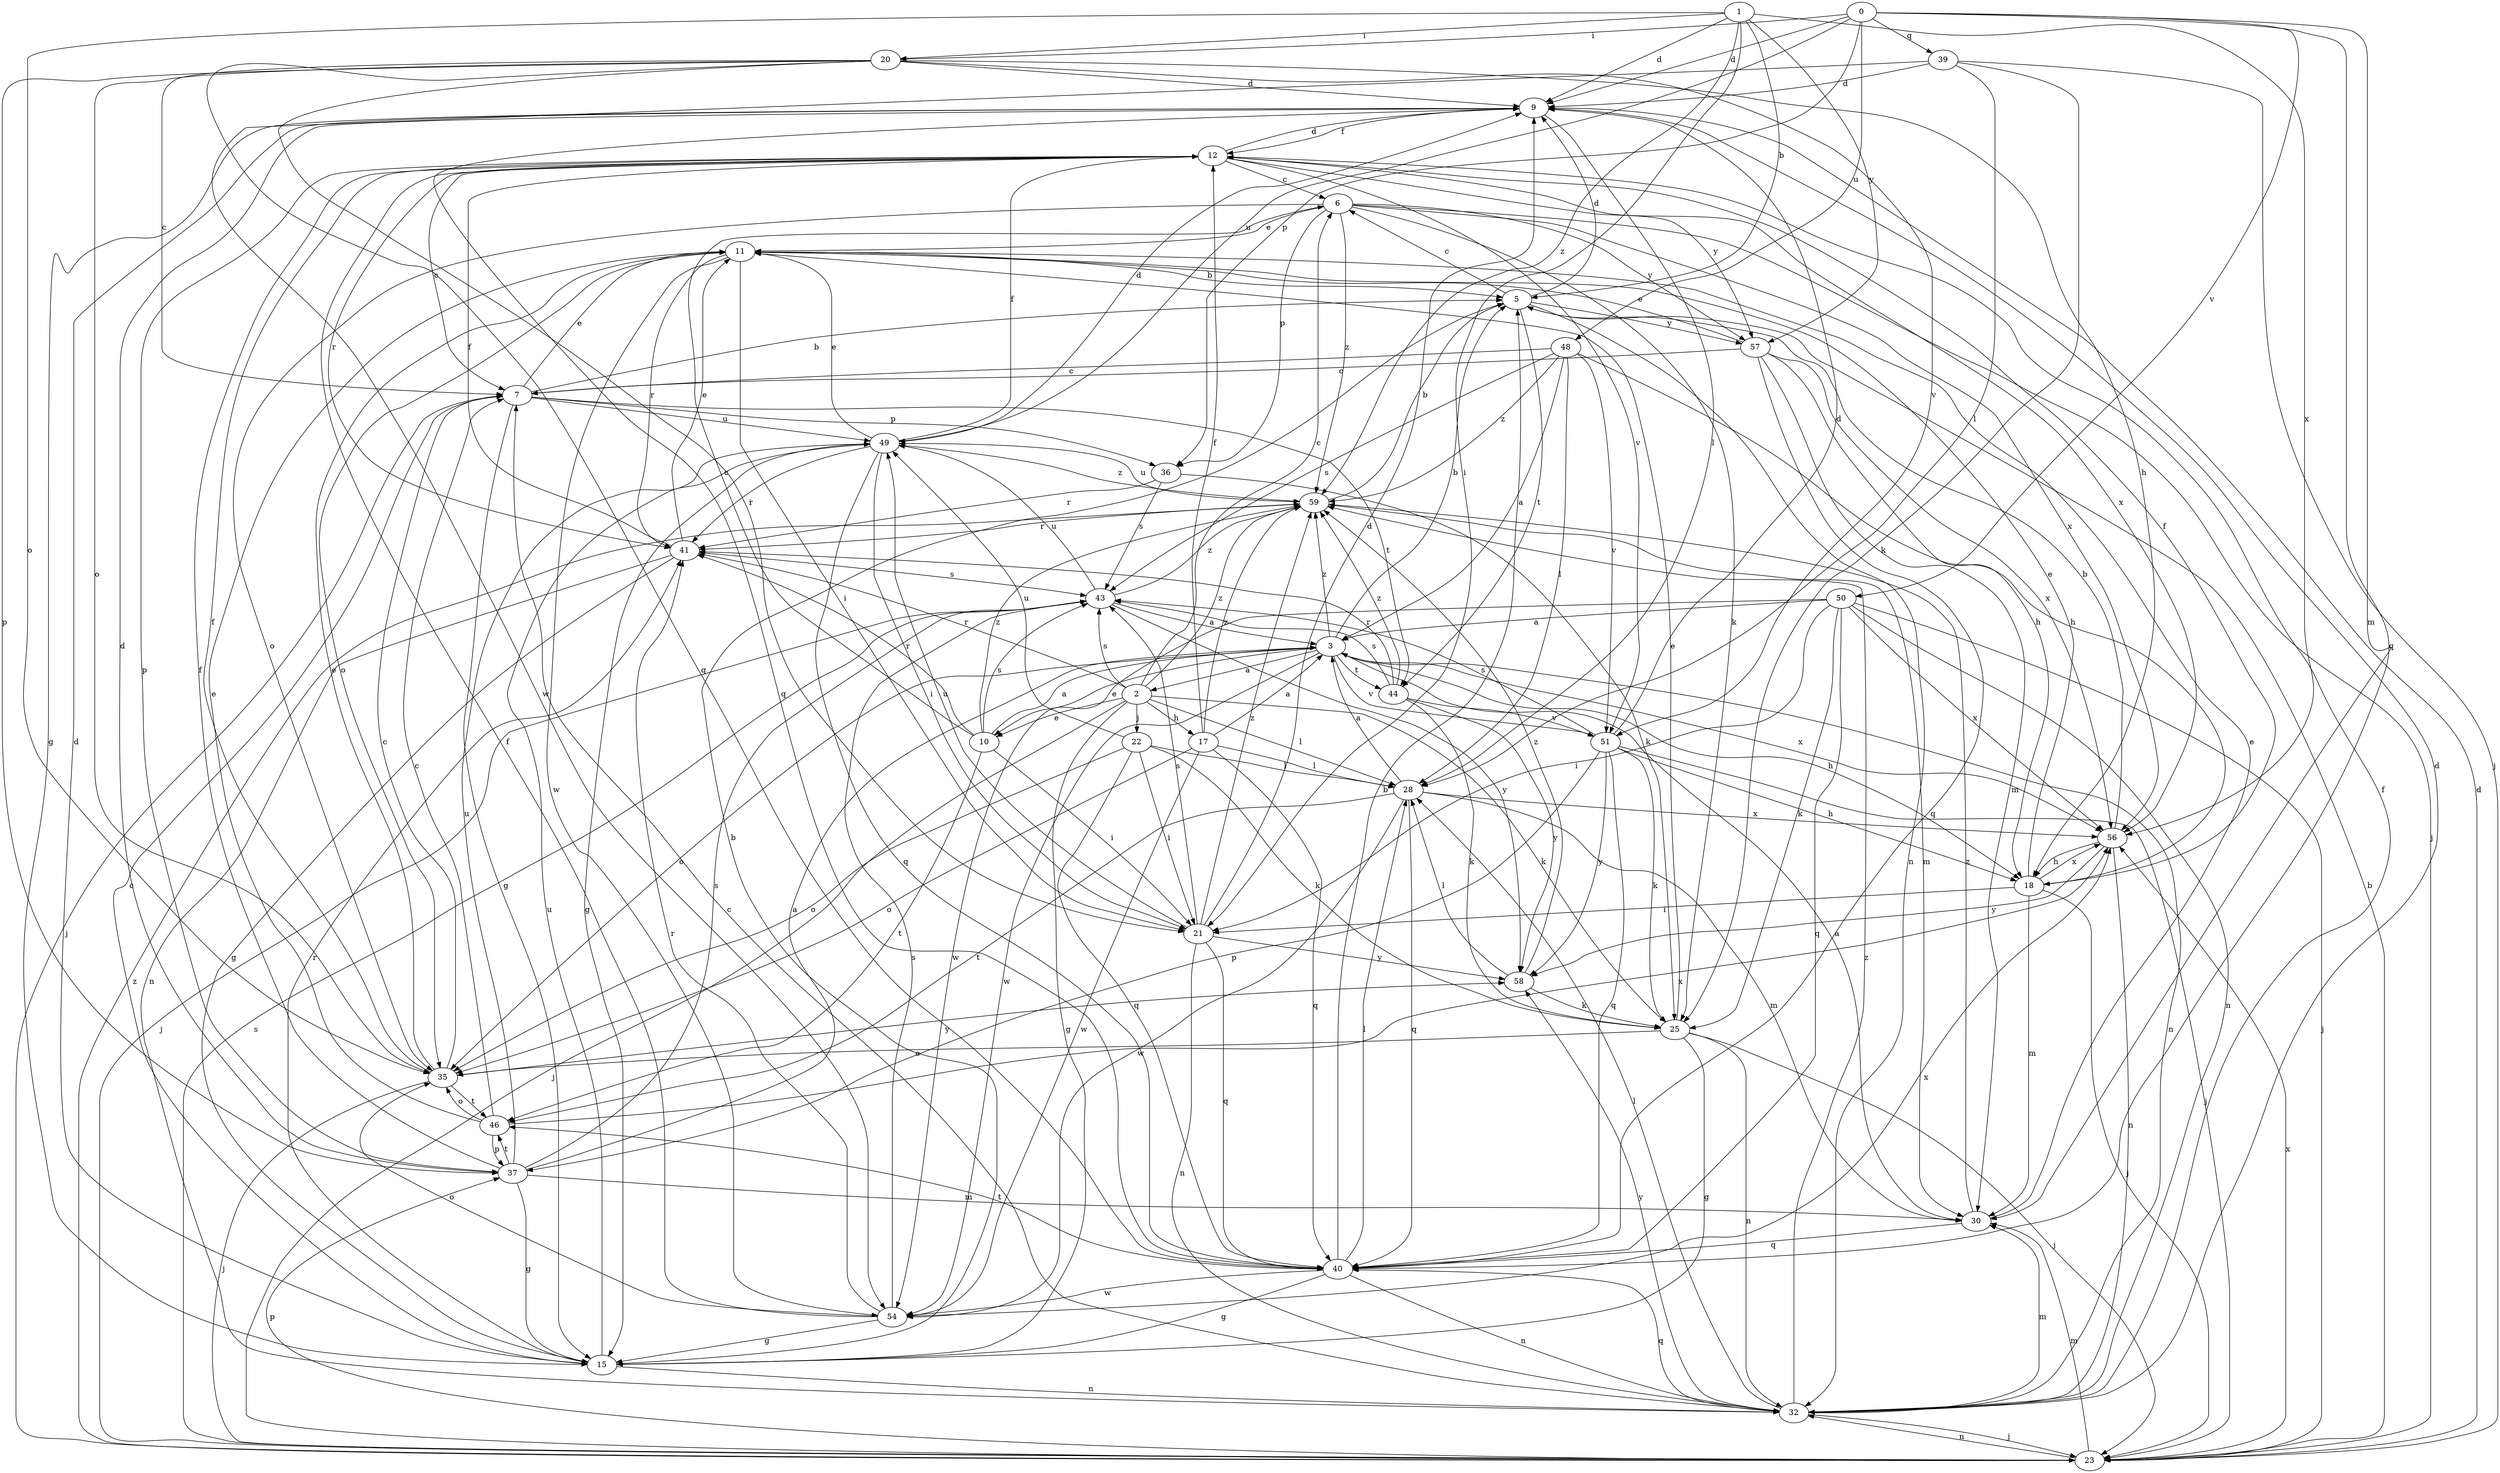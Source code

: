 strict digraph  {
0;
1;
2;
3;
5;
6;
7;
9;
10;
11;
12;
15;
17;
18;
20;
21;
22;
23;
25;
28;
30;
32;
35;
36;
37;
39;
40;
41;
43;
44;
46;
48;
49;
50;
51;
54;
56;
57;
58;
59;
0 -> 9  [label=d];
0 -> 20  [label=i];
0 -> 30  [label=m];
0 -> 36  [label=p];
0 -> 39  [label=q];
0 -> 40  [label=q];
0 -> 48  [label=u];
0 -> 49  [label=u];
0 -> 50  [label=v];
1 -> 5  [label=b];
1 -> 9  [label=d];
1 -> 20  [label=i];
1 -> 21  [label=i];
1 -> 35  [label=o];
1 -> 56  [label=x];
1 -> 57  [label=y];
1 -> 59  [label=z];
2 -> 6  [label=c];
2 -> 10  [label=e];
2 -> 15  [label=g];
2 -> 17  [label=h];
2 -> 22  [label=j];
2 -> 23  [label=j];
2 -> 25  [label=k];
2 -> 28  [label=l];
2 -> 41  [label=r];
2 -> 43  [label=s];
2 -> 59  [label=z];
3 -> 2  [label=a];
3 -> 5  [label=b];
3 -> 10  [label=e];
3 -> 18  [label=h];
3 -> 32  [label=n];
3 -> 35  [label=o];
3 -> 44  [label=t];
3 -> 51  [label=v];
3 -> 54  [label=w];
3 -> 56  [label=x];
3 -> 59  [label=z];
5 -> 6  [label=c];
5 -> 9  [label=d];
5 -> 32  [label=n];
5 -> 44  [label=t];
5 -> 57  [label=y];
6 -> 11  [label=e];
6 -> 23  [label=j];
6 -> 25  [label=k];
6 -> 35  [label=o];
6 -> 36  [label=p];
6 -> 56  [label=x];
6 -> 57  [label=y];
6 -> 59  [label=z];
7 -> 5  [label=b];
7 -> 11  [label=e];
7 -> 15  [label=g];
7 -> 23  [label=j];
7 -> 36  [label=p];
7 -> 44  [label=t];
7 -> 49  [label=u];
9 -> 12  [label=f];
9 -> 15  [label=g];
9 -> 28  [label=l];
9 -> 40  [label=q];
10 -> 3  [label=a];
10 -> 6  [label=c];
10 -> 21  [label=i];
10 -> 41  [label=r];
10 -> 43  [label=s];
10 -> 46  [label=t];
10 -> 59  [label=z];
11 -> 5  [label=b];
11 -> 21  [label=i];
11 -> 35  [label=o];
11 -> 41  [label=r];
11 -> 54  [label=w];
12 -> 6  [label=c];
12 -> 7  [label=c];
12 -> 9  [label=d];
12 -> 37  [label=p];
12 -> 41  [label=r];
12 -> 51  [label=v];
12 -> 56  [label=x];
12 -> 57  [label=y];
15 -> 5  [label=b];
15 -> 7  [label=c];
15 -> 9  [label=d];
15 -> 32  [label=n];
15 -> 41  [label=r];
15 -> 49  [label=u];
17 -> 3  [label=a];
17 -> 12  [label=f];
17 -> 28  [label=l];
17 -> 35  [label=o];
17 -> 40  [label=q];
17 -> 54  [label=w];
17 -> 59  [label=z];
18 -> 11  [label=e];
18 -> 12  [label=f];
18 -> 21  [label=i];
18 -> 23  [label=j];
18 -> 30  [label=m];
18 -> 56  [label=x];
20 -> 7  [label=c];
20 -> 9  [label=d];
20 -> 18  [label=h];
20 -> 21  [label=i];
20 -> 35  [label=o];
20 -> 37  [label=p];
20 -> 40  [label=q];
20 -> 51  [label=v];
21 -> 9  [label=d];
21 -> 32  [label=n];
21 -> 40  [label=q];
21 -> 43  [label=s];
21 -> 49  [label=u];
21 -> 58  [label=y];
21 -> 59  [label=z];
22 -> 21  [label=i];
22 -> 25  [label=k];
22 -> 28  [label=l];
22 -> 35  [label=o];
22 -> 40  [label=q];
22 -> 49  [label=u];
23 -> 5  [label=b];
23 -> 9  [label=d];
23 -> 30  [label=m];
23 -> 32  [label=n];
23 -> 37  [label=p];
23 -> 43  [label=s];
23 -> 56  [label=x];
23 -> 59  [label=z];
25 -> 11  [label=e];
25 -> 15  [label=g];
25 -> 23  [label=j];
25 -> 32  [label=n];
25 -> 35  [label=o];
28 -> 3  [label=a];
28 -> 30  [label=m];
28 -> 40  [label=q];
28 -> 46  [label=t];
28 -> 54  [label=w];
28 -> 56  [label=x];
30 -> 3  [label=a];
30 -> 11  [label=e];
30 -> 40  [label=q];
30 -> 59  [label=z];
32 -> 7  [label=c];
32 -> 9  [label=d];
32 -> 12  [label=f];
32 -> 23  [label=j];
32 -> 28  [label=l];
32 -> 30  [label=m];
32 -> 40  [label=q];
32 -> 58  [label=y];
32 -> 59  [label=z];
35 -> 7  [label=c];
35 -> 11  [label=e];
35 -> 12  [label=f];
35 -> 23  [label=j];
35 -> 46  [label=t];
35 -> 58  [label=y];
36 -> 25  [label=k];
36 -> 41  [label=r];
36 -> 43  [label=s];
37 -> 3  [label=a];
37 -> 9  [label=d];
37 -> 12  [label=f];
37 -> 15  [label=g];
37 -> 30  [label=m];
37 -> 43  [label=s];
37 -> 46  [label=t];
37 -> 49  [label=u];
39 -> 9  [label=d];
39 -> 23  [label=j];
39 -> 25  [label=k];
39 -> 28  [label=l];
39 -> 54  [label=w];
40 -> 5  [label=b];
40 -> 15  [label=g];
40 -> 28  [label=l];
40 -> 32  [label=n];
40 -> 46  [label=t];
40 -> 54  [label=w];
41 -> 11  [label=e];
41 -> 12  [label=f];
41 -> 15  [label=g];
41 -> 32  [label=n];
41 -> 43  [label=s];
43 -> 3  [label=a];
43 -> 23  [label=j];
43 -> 49  [label=u];
43 -> 58  [label=y];
43 -> 59  [label=z];
44 -> 25  [label=k];
44 -> 41  [label=r];
44 -> 43  [label=s];
44 -> 51  [label=v];
44 -> 58  [label=y];
44 -> 59  [label=z];
46 -> 7  [label=c];
46 -> 11  [label=e];
46 -> 35  [label=o];
46 -> 37  [label=p];
46 -> 56  [label=x];
48 -> 3  [label=a];
48 -> 7  [label=c];
48 -> 18  [label=h];
48 -> 28  [label=l];
48 -> 43  [label=s];
48 -> 51  [label=v];
48 -> 59  [label=z];
49 -> 9  [label=d];
49 -> 11  [label=e];
49 -> 12  [label=f];
49 -> 15  [label=g];
49 -> 21  [label=i];
49 -> 40  [label=q];
49 -> 41  [label=r];
49 -> 59  [label=z];
50 -> 3  [label=a];
50 -> 21  [label=i];
50 -> 23  [label=j];
50 -> 25  [label=k];
50 -> 32  [label=n];
50 -> 40  [label=q];
50 -> 54  [label=w];
50 -> 56  [label=x];
51 -> 9  [label=d];
51 -> 18  [label=h];
51 -> 23  [label=j];
51 -> 25  [label=k];
51 -> 37  [label=p];
51 -> 40  [label=q];
51 -> 43  [label=s];
51 -> 58  [label=y];
54 -> 12  [label=f];
54 -> 15  [label=g];
54 -> 35  [label=o];
54 -> 41  [label=r];
54 -> 43  [label=s];
54 -> 56  [label=x];
56 -> 5  [label=b];
56 -> 18  [label=h];
56 -> 32  [label=n];
56 -> 58  [label=y];
57 -> 7  [label=c];
57 -> 11  [label=e];
57 -> 18  [label=h];
57 -> 30  [label=m];
57 -> 40  [label=q];
57 -> 56  [label=x];
58 -> 25  [label=k];
58 -> 28  [label=l];
58 -> 59  [label=z];
59 -> 5  [label=b];
59 -> 30  [label=m];
59 -> 41  [label=r];
59 -> 49  [label=u];
}
